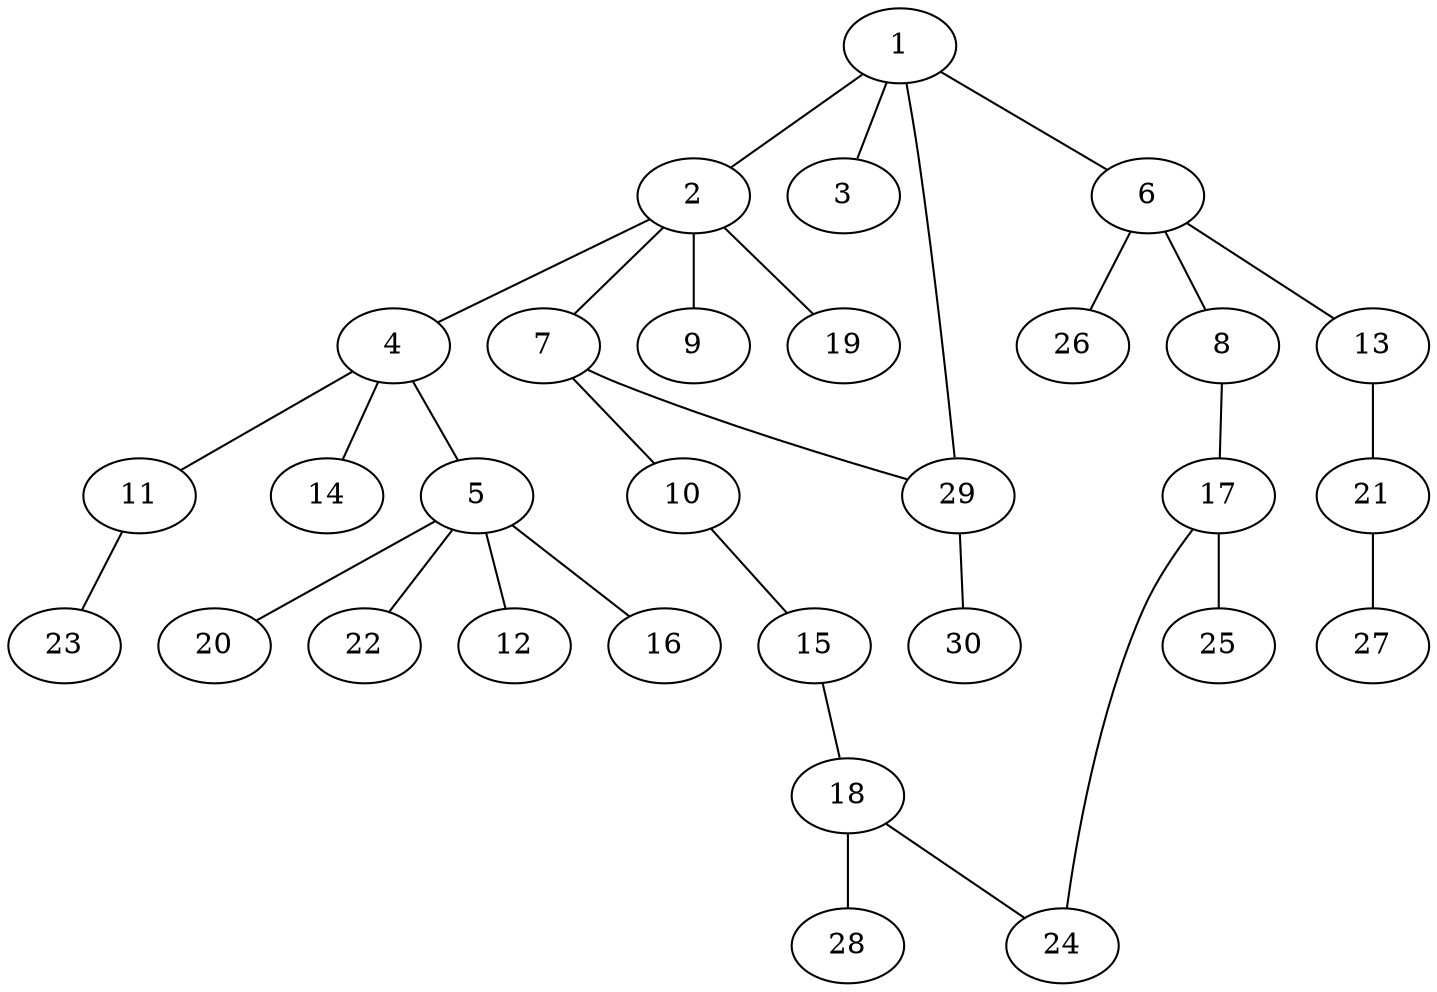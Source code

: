 graph graphname {1--2
1--3
1--6
1--29
2--4
2--7
2--9
2--19
4--5
4--11
4--14
5--12
5--16
5--20
5--22
6--8
6--13
6--26
7--10
7--29
8--17
10--15
11--23
13--21
15--18
17--24
17--25
18--24
18--28
21--27
29--30
}